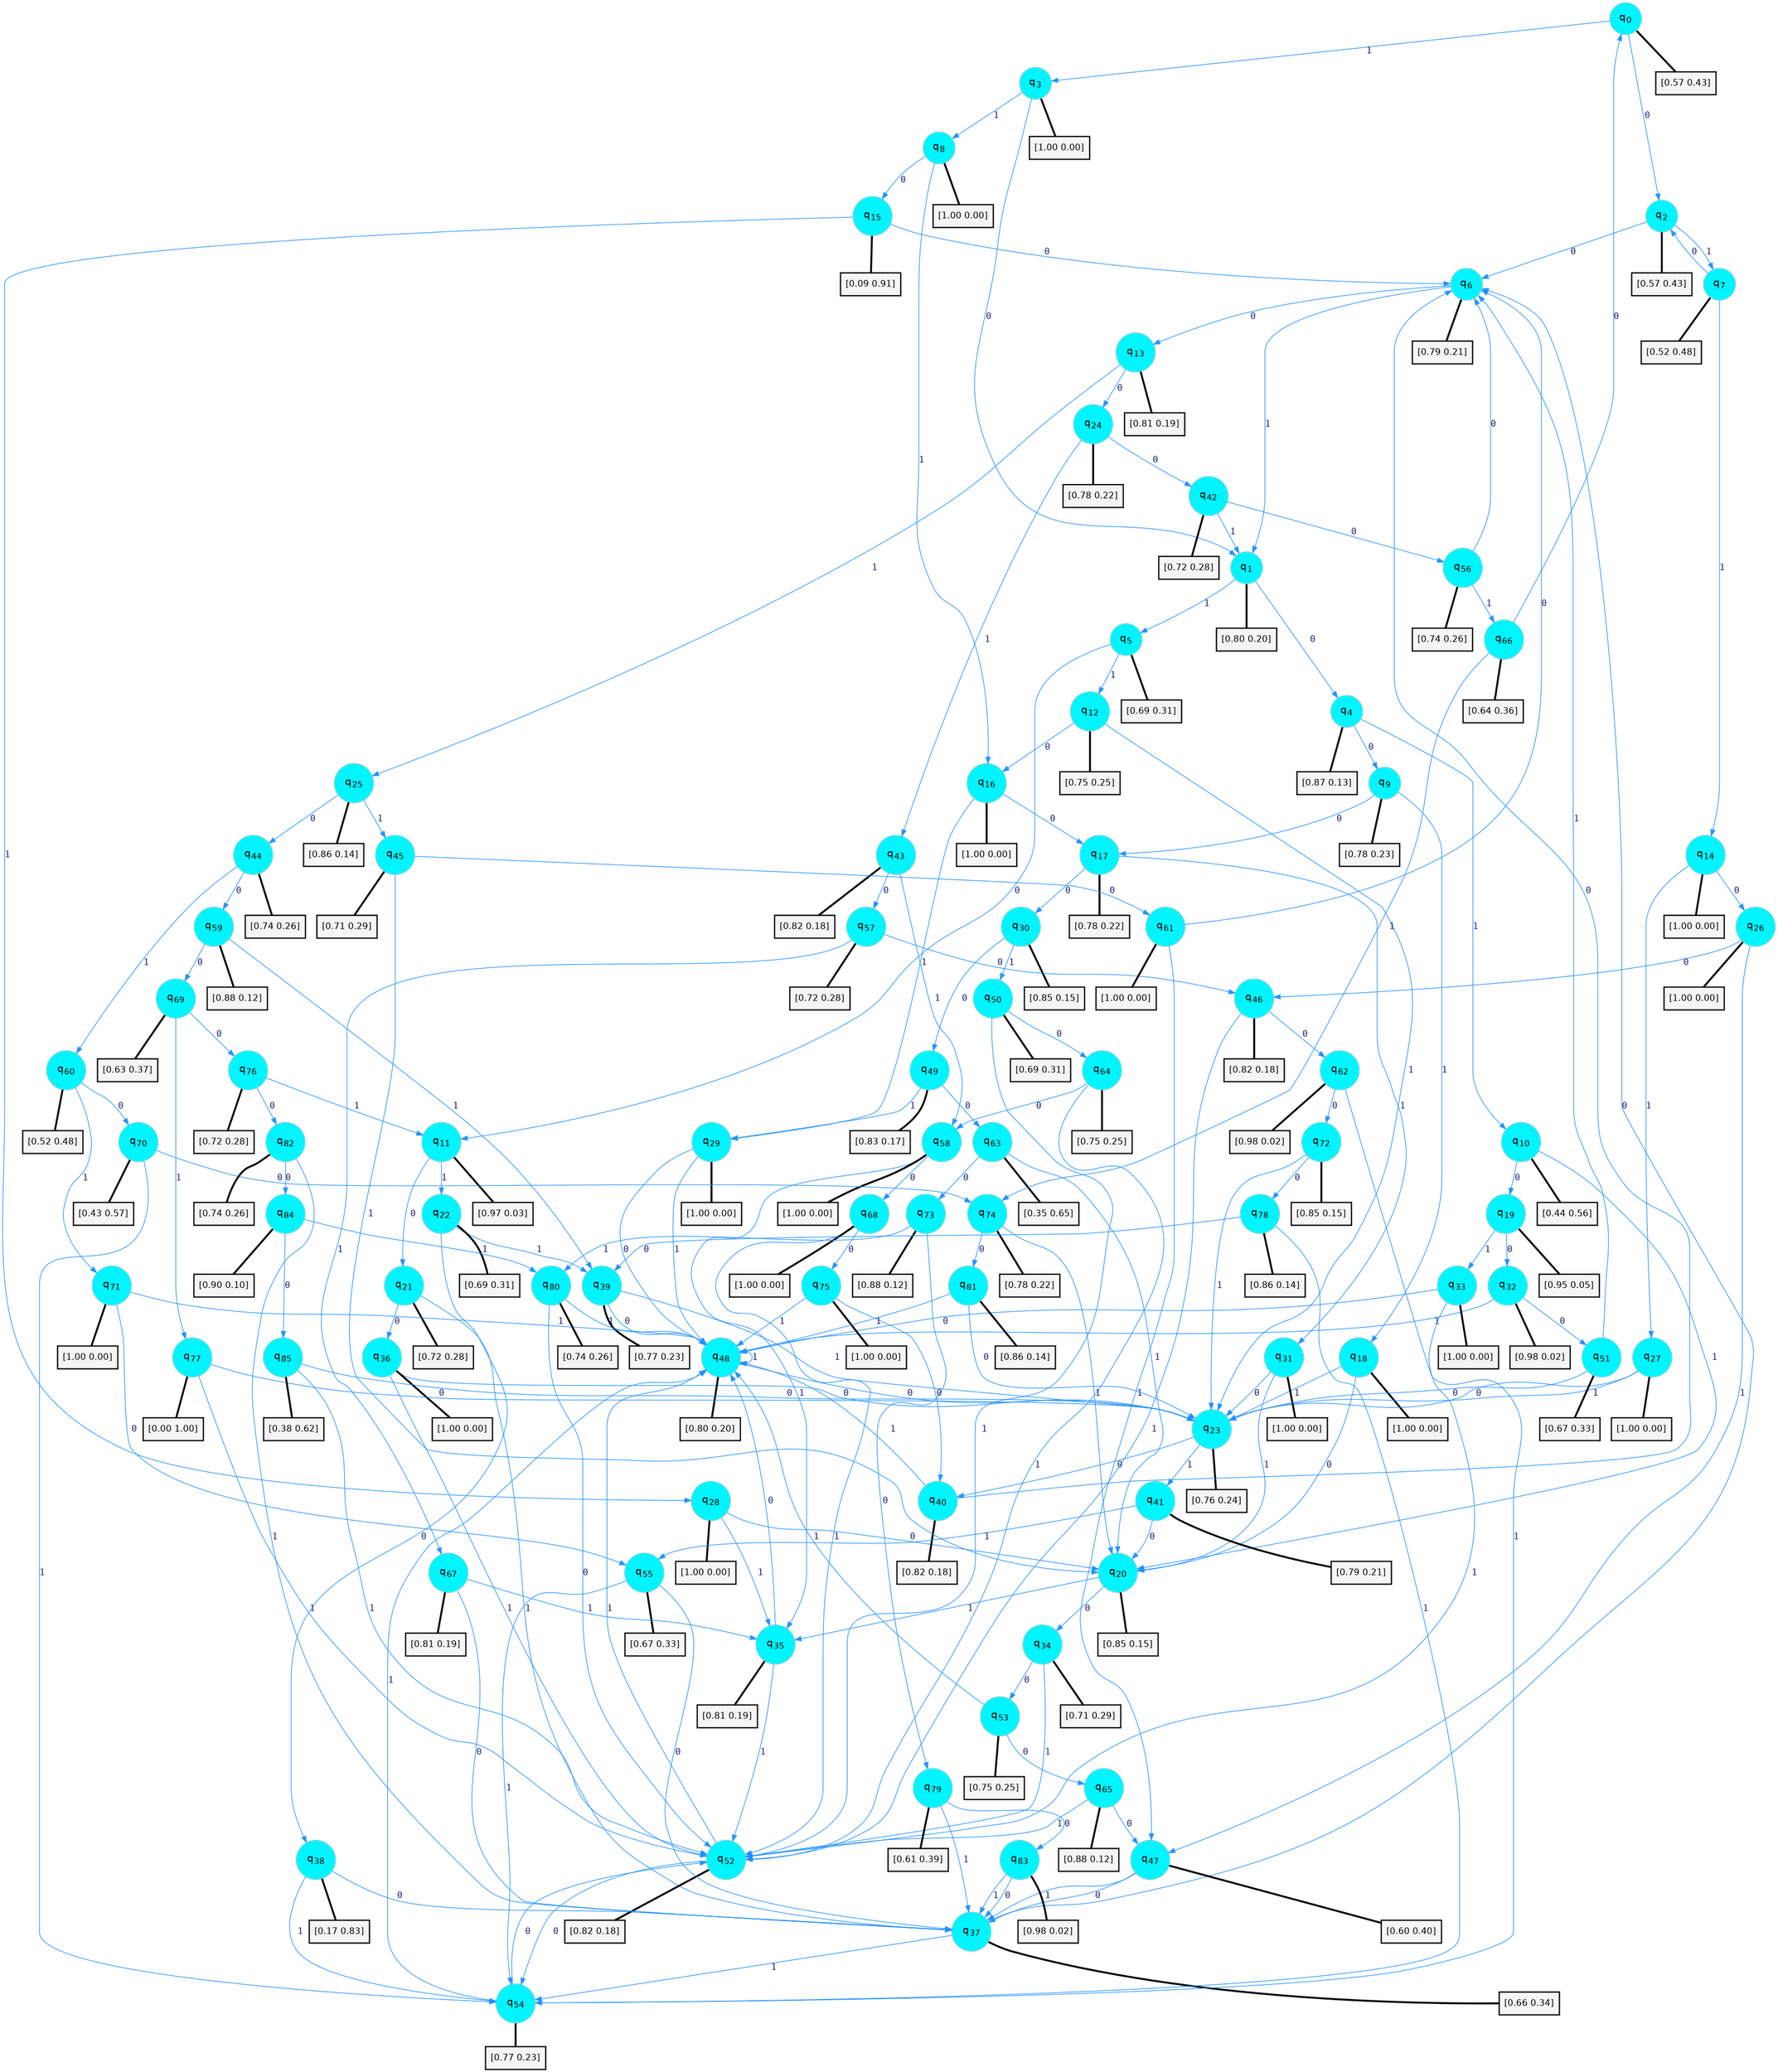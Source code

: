 digraph G {
graph [
bgcolor=transparent, dpi=300, rankdir=TD, size="40,25"];
node [
color=gray, fillcolor=turquoise1, fontcolor=black, fontname=Helvetica, fontsize=16, fontweight=bold, shape=circle, style=filled];
edge [
arrowsize=1, color=dodgerblue1, fontcolor=midnightblue, fontname=courier, fontweight=bold, penwidth=1, style=solid, weight=20];
0[label=<q<SUB>0</SUB>>];
1[label=<q<SUB>1</SUB>>];
2[label=<q<SUB>2</SUB>>];
3[label=<q<SUB>3</SUB>>];
4[label=<q<SUB>4</SUB>>];
5[label=<q<SUB>5</SUB>>];
6[label=<q<SUB>6</SUB>>];
7[label=<q<SUB>7</SUB>>];
8[label=<q<SUB>8</SUB>>];
9[label=<q<SUB>9</SUB>>];
10[label=<q<SUB>10</SUB>>];
11[label=<q<SUB>11</SUB>>];
12[label=<q<SUB>12</SUB>>];
13[label=<q<SUB>13</SUB>>];
14[label=<q<SUB>14</SUB>>];
15[label=<q<SUB>15</SUB>>];
16[label=<q<SUB>16</SUB>>];
17[label=<q<SUB>17</SUB>>];
18[label=<q<SUB>18</SUB>>];
19[label=<q<SUB>19</SUB>>];
20[label=<q<SUB>20</SUB>>];
21[label=<q<SUB>21</SUB>>];
22[label=<q<SUB>22</SUB>>];
23[label=<q<SUB>23</SUB>>];
24[label=<q<SUB>24</SUB>>];
25[label=<q<SUB>25</SUB>>];
26[label=<q<SUB>26</SUB>>];
27[label=<q<SUB>27</SUB>>];
28[label=<q<SUB>28</SUB>>];
29[label=<q<SUB>29</SUB>>];
30[label=<q<SUB>30</SUB>>];
31[label=<q<SUB>31</SUB>>];
32[label=<q<SUB>32</SUB>>];
33[label=<q<SUB>33</SUB>>];
34[label=<q<SUB>34</SUB>>];
35[label=<q<SUB>35</SUB>>];
36[label=<q<SUB>36</SUB>>];
37[label=<q<SUB>37</SUB>>];
38[label=<q<SUB>38</SUB>>];
39[label=<q<SUB>39</SUB>>];
40[label=<q<SUB>40</SUB>>];
41[label=<q<SUB>41</SUB>>];
42[label=<q<SUB>42</SUB>>];
43[label=<q<SUB>43</SUB>>];
44[label=<q<SUB>44</SUB>>];
45[label=<q<SUB>45</SUB>>];
46[label=<q<SUB>46</SUB>>];
47[label=<q<SUB>47</SUB>>];
48[label=<q<SUB>48</SUB>>];
49[label=<q<SUB>49</SUB>>];
50[label=<q<SUB>50</SUB>>];
51[label=<q<SUB>51</SUB>>];
52[label=<q<SUB>52</SUB>>];
53[label=<q<SUB>53</SUB>>];
54[label=<q<SUB>54</SUB>>];
55[label=<q<SUB>55</SUB>>];
56[label=<q<SUB>56</SUB>>];
57[label=<q<SUB>57</SUB>>];
58[label=<q<SUB>58</SUB>>];
59[label=<q<SUB>59</SUB>>];
60[label=<q<SUB>60</SUB>>];
61[label=<q<SUB>61</SUB>>];
62[label=<q<SUB>62</SUB>>];
63[label=<q<SUB>63</SUB>>];
64[label=<q<SUB>64</SUB>>];
65[label=<q<SUB>65</SUB>>];
66[label=<q<SUB>66</SUB>>];
67[label=<q<SUB>67</SUB>>];
68[label=<q<SUB>68</SUB>>];
69[label=<q<SUB>69</SUB>>];
70[label=<q<SUB>70</SUB>>];
71[label=<q<SUB>71</SUB>>];
72[label=<q<SUB>72</SUB>>];
73[label=<q<SUB>73</SUB>>];
74[label=<q<SUB>74</SUB>>];
75[label=<q<SUB>75</SUB>>];
76[label=<q<SUB>76</SUB>>];
77[label=<q<SUB>77</SUB>>];
78[label=<q<SUB>78</SUB>>];
79[label=<q<SUB>79</SUB>>];
80[label=<q<SUB>80</SUB>>];
81[label=<q<SUB>81</SUB>>];
82[label=<q<SUB>82</SUB>>];
83[label=<q<SUB>83</SUB>>];
84[label=<q<SUB>84</SUB>>];
85[label=<q<SUB>85</SUB>>];
86[label="[0.57 0.43]", shape=box,fontcolor=black, fontname=Helvetica, fontsize=14, penwidth=2, fillcolor=whitesmoke,color=black];
87[label="[0.80 0.20]", shape=box,fontcolor=black, fontname=Helvetica, fontsize=14, penwidth=2, fillcolor=whitesmoke,color=black];
88[label="[0.57 0.43]", shape=box,fontcolor=black, fontname=Helvetica, fontsize=14, penwidth=2, fillcolor=whitesmoke,color=black];
89[label="[1.00 0.00]", shape=box,fontcolor=black, fontname=Helvetica, fontsize=14, penwidth=2, fillcolor=whitesmoke,color=black];
90[label="[0.87 0.13]", shape=box,fontcolor=black, fontname=Helvetica, fontsize=14, penwidth=2, fillcolor=whitesmoke,color=black];
91[label="[0.69 0.31]", shape=box,fontcolor=black, fontname=Helvetica, fontsize=14, penwidth=2, fillcolor=whitesmoke,color=black];
92[label="[0.79 0.21]", shape=box,fontcolor=black, fontname=Helvetica, fontsize=14, penwidth=2, fillcolor=whitesmoke,color=black];
93[label="[0.52 0.48]", shape=box,fontcolor=black, fontname=Helvetica, fontsize=14, penwidth=2, fillcolor=whitesmoke,color=black];
94[label="[1.00 0.00]", shape=box,fontcolor=black, fontname=Helvetica, fontsize=14, penwidth=2, fillcolor=whitesmoke,color=black];
95[label="[0.78 0.23]", shape=box,fontcolor=black, fontname=Helvetica, fontsize=14, penwidth=2, fillcolor=whitesmoke,color=black];
96[label="[0.44 0.56]", shape=box,fontcolor=black, fontname=Helvetica, fontsize=14, penwidth=2, fillcolor=whitesmoke,color=black];
97[label="[0.97 0.03]", shape=box,fontcolor=black, fontname=Helvetica, fontsize=14, penwidth=2, fillcolor=whitesmoke,color=black];
98[label="[0.75 0.25]", shape=box,fontcolor=black, fontname=Helvetica, fontsize=14, penwidth=2, fillcolor=whitesmoke,color=black];
99[label="[0.81 0.19]", shape=box,fontcolor=black, fontname=Helvetica, fontsize=14, penwidth=2, fillcolor=whitesmoke,color=black];
100[label="[1.00 0.00]", shape=box,fontcolor=black, fontname=Helvetica, fontsize=14, penwidth=2, fillcolor=whitesmoke,color=black];
101[label="[0.09 0.91]", shape=box,fontcolor=black, fontname=Helvetica, fontsize=14, penwidth=2, fillcolor=whitesmoke,color=black];
102[label="[1.00 0.00]", shape=box,fontcolor=black, fontname=Helvetica, fontsize=14, penwidth=2, fillcolor=whitesmoke,color=black];
103[label="[0.78 0.22]", shape=box,fontcolor=black, fontname=Helvetica, fontsize=14, penwidth=2, fillcolor=whitesmoke,color=black];
104[label="[1.00 0.00]", shape=box,fontcolor=black, fontname=Helvetica, fontsize=14, penwidth=2, fillcolor=whitesmoke,color=black];
105[label="[0.95 0.05]", shape=box,fontcolor=black, fontname=Helvetica, fontsize=14, penwidth=2, fillcolor=whitesmoke,color=black];
106[label="[0.85 0.15]", shape=box,fontcolor=black, fontname=Helvetica, fontsize=14, penwidth=2, fillcolor=whitesmoke,color=black];
107[label="[0.72 0.28]", shape=box,fontcolor=black, fontname=Helvetica, fontsize=14, penwidth=2, fillcolor=whitesmoke,color=black];
108[label="[0.69 0.31]", shape=box,fontcolor=black, fontname=Helvetica, fontsize=14, penwidth=2, fillcolor=whitesmoke,color=black];
109[label="[0.76 0.24]", shape=box,fontcolor=black, fontname=Helvetica, fontsize=14, penwidth=2, fillcolor=whitesmoke,color=black];
110[label="[0.78 0.22]", shape=box,fontcolor=black, fontname=Helvetica, fontsize=14, penwidth=2, fillcolor=whitesmoke,color=black];
111[label="[0.86 0.14]", shape=box,fontcolor=black, fontname=Helvetica, fontsize=14, penwidth=2, fillcolor=whitesmoke,color=black];
112[label="[1.00 0.00]", shape=box,fontcolor=black, fontname=Helvetica, fontsize=14, penwidth=2, fillcolor=whitesmoke,color=black];
113[label="[1.00 0.00]", shape=box,fontcolor=black, fontname=Helvetica, fontsize=14, penwidth=2, fillcolor=whitesmoke,color=black];
114[label="[1.00 0.00]", shape=box,fontcolor=black, fontname=Helvetica, fontsize=14, penwidth=2, fillcolor=whitesmoke,color=black];
115[label="[1.00 0.00]", shape=box,fontcolor=black, fontname=Helvetica, fontsize=14, penwidth=2, fillcolor=whitesmoke,color=black];
116[label="[0.85 0.15]", shape=box,fontcolor=black, fontname=Helvetica, fontsize=14, penwidth=2, fillcolor=whitesmoke,color=black];
117[label="[1.00 0.00]", shape=box,fontcolor=black, fontname=Helvetica, fontsize=14, penwidth=2, fillcolor=whitesmoke,color=black];
118[label="[0.98 0.02]", shape=box,fontcolor=black, fontname=Helvetica, fontsize=14, penwidth=2, fillcolor=whitesmoke,color=black];
119[label="[1.00 0.00]", shape=box,fontcolor=black, fontname=Helvetica, fontsize=14, penwidth=2, fillcolor=whitesmoke,color=black];
120[label="[0.71 0.29]", shape=box,fontcolor=black, fontname=Helvetica, fontsize=14, penwidth=2, fillcolor=whitesmoke,color=black];
121[label="[0.81 0.19]", shape=box,fontcolor=black, fontname=Helvetica, fontsize=14, penwidth=2, fillcolor=whitesmoke,color=black];
122[label="[1.00 0.00]", shape=box,fontcolor=black, fontname=Helvetica, fontsize=14, penwidth=2, fillcolor=whitesmoke,color=black];
123[label="[0.66 0.34]", shape=box,fontcolor=black, fontname=Helvetica, fontsize=14, penwidth=2, fillcolor=whitesmoke,color=black];
124[label="[0.17 0.83]", shape=box,fontcolor=black, fontname=Helvetica, fontsize=14, penwidth=2, fillcolor=whitesmoke,color=black];
125[label="[0.77 0.23]", shape=box,fontcolor=black, fontname=Helvetica, fontsize=14, penwidth=2, fillcolor=whitesmoke,color=black];
126[label="[0.82 0.18]", shape=box,fontcolor=black, fontname=Helvetica, fontsize=14, penwidth=2, fillcolor=whitesmoke,color=black];
127[label="[0.79 0.21]", shape=box,fontcolor=black, fontname=Helvetica, fontsize=14, penwidth=2, fillcolor=whitesmoke,color=black];
128[label="[0.72 0.28]", shape=box,fontcolor=black, fontname=Helvetica, fontsize=14, penwidth=2, fillcolor=whitesmoke,color=black];
129[label="[0.82 0.18]", shape=box,fontcolor=black, fontname=Helvetica, fontsize=14, penwidth=2, fillcolor=whitesmoke,color=black];
130[label="[0.74 0.26]", shape=box,fontcolor=black, fontname=Helvetica, fontsize=14, penwidth=2, fillcolor=whitesmoke,color=black];
131[label="[0.71 0.29]", shape=box,fontcolor=black, fontname=Helvetica, fontsize=14, penwidth=2, fillcolor=whitesmoke,color=black];
132[label="[0.82 0.18]", shape=box,fontcolor=black, fontname=Helvetica, fontsize=14, penwidth=2, fillcolor=whitesmoke,color=black];
133[label="[0.60 0.40]", shape=box,fontcolor=black, fontname=Helvetica, fontsize=14, penwidth=2, fillcolor=whitesmoke,color=black];
134[label="[0.80 0.20]", shape=box,fontcolor=black, fontname=Helvetica, fontsize=14, penwidth=2, fillcolor=whitesmoke,color=black];
135[label="[0.83 0.17]", shape=box,fontcolor=black, fontname=Helvetica, fontsize=14, penwidth=2, fillcolor=whitesmoke,color=black];
136[label="[0.69 0.31]", shape=box,fontcolor=black, fontname=Helvetica, fontsize=14, penwidth=2, fillcolor=whitesmoke,color=black];
137[label="[0.67 0.33]", shape=box,fontcolor=black, fontname=Helvetica, fontsize=14, penwidth=2, fillcolor=whitesmoke,color=black];
138[label="[0.82 0.18]", shape=box,fontcolor=black, fontname=Helvetica, fontsize=14, penwidth=2, fillcolor=whitesmoke,color=black];
139[label="[0.75 0.25]", shape=box,fontcolor=black, fontname=Helvetica, fontsize=14, penwidth=2, fillcolor=whitesmoke,color=black];
140[label="[0.77 0.23]", shape=box,fontcolor=black, fontname=Helvetica, fontsize=14, penwidth=2, fillcolor=whitesmoke,color=black];
141[label="[0.67 0.33]", shape=box,fontcolor=black, fontname=Helvetica, fontsize=14, penwidth=2, fillcolor=whitesmoke,color=black];
142[label="[0.74 0.26]", shape=box,fontcolor=black, fontname=Helvetica, fontsize=14, penwidth=2, fillcolor=whitesmoke,color=black];
143[label="[0.72 0.28]", shape=box,fontcolor=black, fontname=Helvetica, fontsize=14, penwidth=2, fillcolor=whitesmoke,color=black];
144[label="[1.00 0.00]", shape=box,fontcolor=black, fontname=Helvetica, fontsize=14, penwidth=2, fillcolor=whitesmoke,color=black];
145[label="[0.88 0.12]", shape=box,fontcolor=black, fontname=Helvetica, fontsize=14, penwidth=2, fillcolor=whitesmoke,color=black];
146[label="[0.52 0.48]", shape=box,fontcolor=black, fontname=Helvetica, fontsize=14, penwidth=2, fillcolor=whitesmoke,color=black];
147[label="[1.00 0.00]", shape=box,fontcolor=black, fontname=Helvetica, fontsize=14, penwidth=2, fillcolor=whitesmoke,color=black];
148[label="[0.98 0.02]", shape=box,fontcolor=black, fontname=Helvetica, fontsize=14, penwidth=2, fillcolor=whitesmoke,color=black];
149[label="[0.35 0.65]", shape=box,fontcolor=black, fontname=Helvetica, fontsize=14, penwidth=2, fillcolor=whitesmoke,color=black];
150[label="[0.75 0.25]", shape=box,fontcolor=black, fontname=Helvetica, fontsize=14, penwidth=2, fillcolor=whitesmoke,color=black];
151[label="[0.88 0.12]", shape=box,fontcolor=black, fontname=Helvetica, fontsize=14, penwidth=2, fillcolor=whitesmoke,color=black];
152[label="[0.64 0.36]", shape=box,fontcolor=black, fontname=Helvetica, fontsize=14, penwidth=2, fillcolor=whitesmoke,color=black];
153[label="[0.81 0.19]", shape=box,fontcolor=black, fontname=Helvetica, fontsize=14, penwidth=2, fillcolor=whitesmoke,color=black];
154[label="[1.00 0.00]", shape=box,fontcolor=black, fontname=Helvetica, fontsize=14, penwidth=2, fillcolor=whitesmoke,color=black];
155[label="[0.63 0.37]", shape=box,fontcolor=black, fontname=Helvetica, fontsize=14, penwidth=2, fillcolor=whitesmoke,color=black];
156[label="[0.43 0.57]", shape=box,fontcolor=black, fontname=Helvetica, fontsize=14, penwidth=2, fillcolor=whitesmoke,color=black];
157[label="[1.00 0.00]", shape=box,fontcolor=black, fontname=Helvetica, fontsize=14, penwidth=2, fillcolor=whitesmoke,color=black];
158[label="[0.85 0.15]", shape=box,fontcolor=black, fontname=Helvetica, fontsize=14, penwidth=2, fillcolor=whitesmoke,color=black];
159[label="[0.88 0.12]", shape=box,fontcolor=black, fontname=Helvetica, fontsize=14, penwidth=2, fillcolor=whitesmoke,color=black];
160[label="[0.78 0.22]", shape=box,fontcolor=black, fontname=Helvetica, fontsize=14, penwidth=2, fillcolor=whitesmoke,color=black];
161[label="[1.00 0.00]", shape=box,fontcolor=black, fontname=Helvetica, fontsize=14, penwidth=2, fillcolor=whitesmoke,color=black];
162[label="[0.72 0.28]", shape=box,fontcolor=black, fontname=Helvetica, fontsize=14, penwidth=2, fillcolor=whitesmoke,color=black];
163[label="[0.00 1.00]", shape=box,fontcolor=black, fontname=Helvetica, fontsize=14, penwidth=2, fillcolor=whitesmoke,color=black];
164[label="[0.86 0.14]", shape=box,fontcolor=black, fontname=Helvetica, fontsize=14, penwidth=2, fillcolor=whitesmoke,color=black];
165[label="[0.61 0.39]", shape=box,fontcolor=black, fontname=Helvetica, fontsize=14, penwidth=2, fillcolor=whitesmoke,color=black];
166[label="[0.74 0.26]", shape=box,fontcolor=black, fontname=Helvetica, fontsize=14, penwidth=2, fillcolor=whitesmoke,color=black];
167[label="[0.86 0.14]", shape=box,fontcolor=black, fontname=Helvetica, fontsize=14, penwidth=2, fillcolor=whitesmoke,color=black];
168[label="[0.74 0.26]", shape=box,fontcolor=black, fontname=Helvetica, fontsize=14, penwidth=2, fillcolor=whitesmoke,color=black];
169[label="[0.98 0.02]", shape=box,fontcolor=black, fontname=Helvetica, fontsize=14, penwidth=2, fillcolor=whitesmoke,color=black];
170[label="[0.90 0.10]", shape=box,fontcolor=black, fontname=Helvetica, fontsize=14, penwidth=2, fillcolor=whitesmoke,color=black];
171[label="[0.38 0.62]", shape=box,fontcolor=black, fontname=Helvetica, fontsize=14, penwidth=2, fillcolor=whitesmoke,color=black];
0->2 [label=0];
0->3 [label=1];
0->86 [arrowhead=none, penwidth=3,color=black];
1->4 [label=0];
1->5 [label=1];
1->87 [arrowhead=none, penwidth=3,color=black];
2->6 [label=0];
2->7 [label=1];
2->88 [arrowhead=none, penwidth=3,color=black];
3->1 [label=0];
3->8 [label=1];
3->89 [arrowhead=none, penwidth=3,color=black];
4->9 [label=0];
4->10 [label=1];
4->90 [arrowhead=none, penwidth=3,color=black];
5->11 [label=0];
5->12 [label=1];
5->91 [arrowhead=none, penwidth=3,color=black];
6->13 [label=0];
6->1 [label=1];
6->92 [arrowhead=none, penwidth=3,color=black];
7->2 [label=0];
7->14 [label=1];
7->93 [arrowhead=none, penwidth=3,color=black];
8->15 [label=0];
8->16 [label=1];
8->94 [arrowhead=none, penwidth=3,color=black];
9->17 [label=0];
9->18 [label=1];
9->95 [arrowhead=none, penwidth=3,color=black];
10->19 [label=0];
10->20 [label=1];
10->96 [arrowhead=none, penwidth=3,color=black];
11->21 [label=0];
11->22 [label=1];
11->97 [arrowhead=none, penwidth=3,color=black];
12->16 [label=0];
12->23 [label=1];
12->98 [arrowhead=none, penwidth=3,color=black];
13->24 [label=0];
13->25 [label=1];
13->99 [arrowhead=none, penwidth=3,color=black];
14->26 [label=0];
14->27 [label=1];
14->100 [arrowhead=none, penwidth=3,color=black];
15->6 [label=0];
15->28 [label=1];
15->101 [arrowhead=none, penwidth=3,color=black];
16->17 [label=0];
16->29 [label=1];
16->102 [arrowhead=none, penwidth=3,color=black];
17->30 [label=0];
17->31 [label=1];
17->103 [arrowhead=none, penwidth=3,color=black];
18->20 [label=0];
18->23 [label=1];
18->104 [arrowhead=none, penwidth=3,color=black];
19->32 [label=0];
19->33 [label=1];
19->105 [arrowhead=none, penwidth=3,color=black];
20->34 [label=0];
20->35 [label=1];
20->106 [arrowhead=none, penwidth=3,color=black];
21->36 [label=0];
21->37 [label=1];
21->107 [arrowhead=none, penwidth=3,color=black];
22->38 [label=0];
22->39 [label=1];
22->108 [arrowhead=none, penwidth=3,color=black];
23->40 [label=0];
23->41 [label=1];
23->109 [arrowhead=none, penwidth=3,color=black];
24->42 [label=0];
24->43 [label=1];
24->110 [arrowhead=none, penwidth=3,color=black];
25->44 [label=0];
25->45 [label=1];
25->111 [arrowhead=none, penwidth=3,color=black];
26->46 [label=0];
26->47 [label=1];
26->112 [arrowhead=none, penwidth=3,color=black];
27->23 [label=0];
27->23 [label=1];
27->113 [arrowhead=none, penwidth=3,color=black];
28->20 [label=0];
28->35 [label=1];
28->114 [arrowhead=none, penwidth=3,color=black];
29->48 [label=0];
29->48 [label=1];
29->115 [arrowhead=none, penwidth=3,color=black];
30->49 [label=0];
30->50 [label=1];
30->116 [arrowhead=none, penwidth=3,color=black];
31->23 [label=0];
31->20 [label=1];
31->117 [arrowhead=none, penwidth=3,color=black];
32->51 [label=0];
32->48 [label=1];
32->118 [arrowhead=none, penwidth=3,color=black];
33->48 [label=0];
33->52 [label=1];
33->119 [arrowhead=none, penwidth=3,color=black];
34->53 [label=0];
34->52 [label=1];
34->120 [arrowhead=none, penwidth=3,color=black];
35->48 [label=0];
35->52 [label=1];
35->121 [arrowhead=none, penwidth=3,color=black];
36->23 [label=0];
36->52 [label=1];
36->122 [arrowhead=none, penwidth=3,color=black];
37->6 [label=0];
37->54 [label=1];
37->123 [arrowhead=none, penwidth=3,color=black];
38->37 [label=0];
38->54 [label=1];
38->124 [arrowhead=none, penwidth=3,color=black];
39->48 [label=0];
39->23 [label=1];
39->125 [arrowhead=none, penwidth=3,color=black];
40->6 [label=0];
40->48 [label=1];
40->126 [arrowhead=none, penwidth=3,color=black];
41->20 [label=0];
41->55 [label=1];
41->127 [arrowhead=none, penwidth=3,color=black];
42->56 [label=0];
42->1 [label=1];
42->128 [arrowhead=none, penwidth=3,color=black];
43->57 [label=0];
43->58 [label=1];
43->129 [arrowhead=none, penwidth=3,color=black];
44->59 [label=0];
44->60 [label=1];
44->130 [arrowhead=none, penwidth=3,color=black];
45->61 [label=0];
45->20 [label=1];
45->131 [arrowhead=none, penwidth=3,color=black];
46->62 [label=0];
46->52 [label=1];
46->132 [arrowhead=none, penwidth=3,color=black];
47->37 [label=0];
47->37 [label=1];
47->133 [arrowhead=none, penwidth=3,color=black];
48->23 [label=0];
48->48 [label=1];
48->134 [arrowhead=none, penwidth=3,color=black];
49->63 [label=0];
49->29 [label=1];
49->135 [arrowhead=none, penwidth=3,color=black];
50->64 [label=0];
50->52 [label=1];
50->136 [arrowhead=none, penwidth=3,color=black];
51->23 [label=0];
51->6 [label=1];
51->137 [arrowhead=none, penwidth=3,color=black];
52->54 [label=0];
52->48 [label=1];
52->138 [arrowhead=none, penwidth=3,color=black];
53->65 [label=0];
53->48 [label=1];
53->139 [arrowhead=none, penwidth=3,color=black];
54->52 [label=0];
54->48 [label=1];
54->140 [arrowhead=none, penwidth=3,color=black];
55->37 [label=0];
55->54 [label=1];
55->141 [arrowhead=none, penwidth=3,color=black];
56->6 [label=0];
56->66 [label=1];
56->142 [arrowhead=none, penwidth=3,color=black];
57->46 [label=0];
57->67 [label=1];
57->143 [arrowhead=none, penwidth=3,color=black];
58->68 [label=0];
58->35 [label=1];
58->144 [arrowhead=none, penwidth=3,color=black];
59->69 [label=0];
59->39 [label=1];
59->145 [arrowhead=none, penwidth=3,color=black];
60->70 [label=0];
60->71 [label=1];
60->146 [arrowhead=none, penwidth=3,color=black];
61->6 [label=0];
61->47 [label=1];
61->147 [arrowhead=none, penwidth=3,color=black];
62->72 [label=0];
62->54 [label=1];
62->148 [arrowhead=none, penwidth=3,color=black];
63->73 [label=0];
63->20 [label=1];
63->149 [arrowhead=none, penwidth=3,color=black];
64->58 [label=0];
64->52 [label=1];
64->150 [arrowhead=none, penwidth=3,color=black];
65->47 [label=0];
65->52 [label=1];
65->151 [arrowhead=none, penwidth=3,color=black];
66->0 [label=0];
66->74 [label=1];
66->152 [arrowhead=none, penwidth=3,color=black];
67->37 [label=0];
67->35 [label=1];
67->153 [arrowhead=none, penwidth=3,color=black];
68->75 [label=0];
68->52 [label=1];
68->154 [arrowhead=none, penwidth=3,color=black];
69->76 [label=0];
69->77 [label=1];
69->155 [arrowhead=none, penwidth=3,color=black];
70->74 [label=0];
70->54 [label=1];
70->156 [arrowhead=none, penwidth=3,color=black];
71->55 [label=0];
71->48 [label=1];
71->157 [arrowhead=none, penwidth=3,color=black];
72->78 [label=0];
72->23 [label=1];
72->158 [arrowhead=none, penwidth=3,color=black];
73->79 [label=0];
73->80 [label=1];
73->159 [arrowhead=none, penwidth=3,color=black];
74->81 [label=0];
74->20 [label=1];
74->160 [arrowhead=none, penwidth=3,color=black];
75->40 [label=0];
75->48 [label=1];
75->161 [arrowhead=none, penwidth=3,color=black];
76->82 [label=0];
76->11 [label=1];
76->162 [arrowhead=none, penwidth=3,color=black];
77->23 [label=0];
77->52 [label=1];
77->163 [arrowhead=none, penwidth=3,color=black];
78->39 [label=0];
78->54 [label=1];
78->164 [arrowhead=none, penwidth=3,color=black];
79->83 [label=0];
79->37 [label=1];
79->165 [arrowhead=none, penwidth=3,color=black];
80->52 [label=0];
80->48 [label=1];
80->166 [arrowhead=none, penwidth=3,color=black];
81->23 [label=0];
81->48 [label=1];
81->167 [arrowhead=none, penwidth=3,color=black];
82->84 [label=0];
82->37 [label=1];
82->168 [arrowhead=none, penwidth=3,color=black];
83->37 [label=0];
83->37 [label=1];
83->169 [arrowhead=none, penwidth=3,color=black];
84->85 [label=0];
84->80 [label=1];
84->170 [arrowhead=none, penwidth=3,color=black];
85->23 [label=0];
85->52 [label=1];
85->171 [arrowhead=none, penwidth=3,color=black];
}
